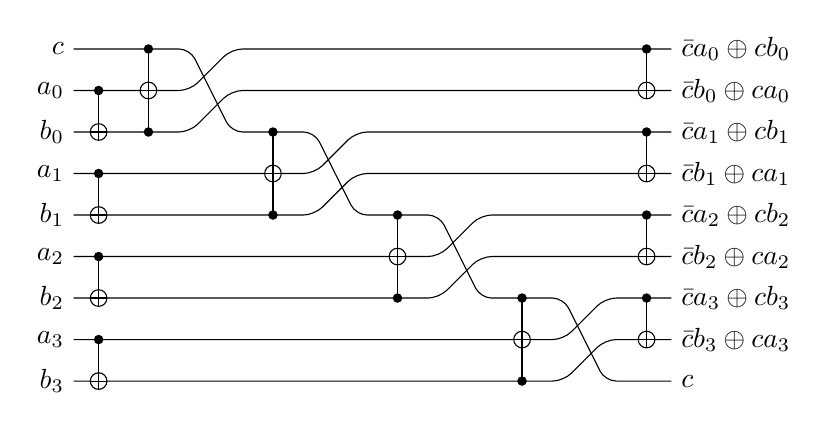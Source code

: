 \begin{tikzpicture}[scale=1.0,x=1pt,y=1pt]
\filldraw[color=white] (0.0, -7.5) rectangle (216.0, 127.5);
% Drawing wires
% Line 1: c W c c
\draw[color=black,rounded corners=4.0pt] (0.0,120.0) -- (42.0,120.0) -- (49.5,105.0);
\draw[color=black,rounded corners=4.0pt] (49.5,105.0) -- (57.0,90.0) -- (87.0,90.0) -- (94.5,75.0);
\draw[color=black,rounded corners=4.0pt] (94.5,75.0) -- (102.0,60.0) -- (132.0,60.0) -- (139.5,45.0);
\draw[color=black,rounded corners=4.0pt] (139.5,45.0) -- (147.0,30.0) -- (177.0,30.0) -- (184.5,15.0);
\draw[color=black,rounded corners=4.0pt] (184.5,15.0) -- (192.0,0.0) -- (216.0,0.0);
\draw[color=black] (0.0,120.0) node[left] {$c$};
% Line 4: a1 W a_1 {\bar c a_1 \oplus c b_1}
\draw[color=black,rounded corners=4.0pt] (0.0,75.0) -- (87.0,75.0) -- (94.5,82.5);
\draw[color=black,rounded corners=4.0pt] (94.5,82.5) -- (102.0,90.0) -- (216.0,90.0);
\draw[color=black] (0.0,75.0) node[left] {$a_1$};
% Line 2: a0 W a_0 {\bar c a_0 \oplus c b_0}
\draw[color=black,rounded corners=4.0pt] (0.0,105.0) -- (42.0,105.0) -- (49.5,112.5);
\draw[color=black,rounded corners=4.0pt] (49.5,112.5) -- (57.0,120.0) -- (216.0,120.0);
\draw[color=black] (0.0,105.0) node[left] {$a_0$};
% Line 8: a3 W a_3 {\bar c a_3 \oplus c b_3}
\draw[color=black,rounded corners=4.0pt] (0.0,15.0) -- (177.0,15.0) -- (184.5,22.5);
\draw[color=black,rounded corners=4.0pt] (184.5,22.5) -- (192.0,30.0) -- (216.0,30.0);
\draw[color=black] (0.0,15.0) node[left] {$a_3$};
% Line 6: a2 W a_2 {\bar c a_2 \oplus c b_2}
\draw[color=black,rounded corners=4.0pt] (0.0,45.0) -- (132.0,45.0) -- (139.5,52.5);
\draw[color=black,rounded corners=4.0pt] (139.5,52.5) -- (147.0,60.0) -- (216.0,60.0);
\draw[color=black] (0.0,45.0) node[left] {$a_2$};
% Line 3: b0 W b_0 {\bar c b_0 \oplus c a_0}
\draw[color=black,rounded corners=4.0pt] (0.0,90.0) -- (42.0,90.0) -- (49.5,97.5);
\draw[color=black,rounded corners=4.0pt] (49.5,97.5) -- (57.0,105.0) -- (216.0,105.0);
\draw[color=black] (0.0,90.0) node[left] {$b_0$};
% Line 5: b1 W b_1 {\bar c b_1 \oplus c a_1}
\draw[color=black,rounded corners=4.0pt] (0.0,60.0) -- (87.0,60.0) -- (94.5,67.5);
\draw[color=black,rounded corners=4.0pt] (94.5,67.5) -- (102.0,75.0) -- (216.0,75.0);
\draw[color=black] (0.0,60.0) node[left] {$b_1$};
% Line 7: b2 W b_2 {\bar c b_2 \oplus c a_2}
\draw[color=black,rounded corners=4.0pt] (0.0,30.0) -- (132.0,30.0) -- (139.5,37.5);
\draw[color=black,rounded corners=4.0pt] (139.5,37.5) -- (147.0,45.0) -- (216.0,45.0);
\draw[color=black] (0.0,30.0) node[left] {$b_2$};
% Line 9: b3 W b_3 {\bar c b_3 \oplus c a_3}
\draw[color=black,rounded corners=4.0pt] (0.0,0.0) -- (177.0,0.0) -- (184.5,7.5);
\draw[color=black,rounded corners=4.0pt] (184.5,7.5) -- (192.0,15.0) -- (216.0,15.0);
\draw[color=black] (0.0,0.0) node[left] {$b_3$};
% Done with wires; drawing gates
% Line 11: +b0 a0
\draw (9.0,105.0) -- (9.0,90.0);
\begin{scope}
\draw[fill=white] (9.0, 90.0) circle(3.0pt);
\clip (9.0, 90.0) circle(3.0pt);
\draw (6.0, 90.0) -- (12.0, 90.0);
\draw (9.0, 87.0) -- (9.0, 93.0);
\end{scope}
\filldraw (9.0, 105.0) circle(1.5pt);
\draw (207.0,120.0) -- (207.0,105.0);
\begin{scope}
\draw[fill=white] (207.0, 105.0) circle(3.0pt);
\clip (207.0, 105.0) circle(3.0pt);
\draw (204.0, 105.0) -- (210.0, 105.0);
\draw (207.0, 102.0) -- (207.0, 108.0);
\end{scope}
\filldraw (207.0, 120.0) circle(1.5pt);
% Line 12: +b1 a1
\draw (9.0,75.0) -- (9.0,60.0);
\begin{scope}
\draw[fill=white] (9.0, 60.0) circle(3.0pt);
\clip (9.0, 60.0) circle(3.0pt);
\draw (6.0, 60.0) -- (12.0, 60.0);
\draw (9.0, 57.0) -- (9.0, 63.0);
\end{scope}
\filldraw (9.0, 75.0) circle(1.5pt);
\draw (207.0,90.0) -- (207.0,75.0);
\begin{scope}
\draw[fill=white] (207.0, 75.0) circle(3.0pt);
\clip (207.0, 75.0) circle(3.0pt);
\draw (204.0, 75.0) -- (210.0, 75.0);
\draw (207.0, 72.0) -- (207.0, 78.0);
\end{scope}
\filldraw (207.0, 90.0) circle(1.5pt);
% Line 13: +b2 a2
\draw (9.0,45.0) -- (9.0,30.0);
\begin{scope}
\draw[fill=white] (9.0, 30.0) circle(3.0pt);
\clip (9.0, 30.0) circle(3.0pt);
\draw (6.0, 30.0) -- (12.0, 30.0);
\draw (9.0, 27.0) -- (9.0, 33.0);
\end{scope}
\filldraw (9.0, 45.0) circle(1.5pt);
\draw (207.0,60.0) -- (207.0,45.0);
\begin{scope}
\draw[fill=white] (207.0, 45.0) circle(3.0pt);
\clip (207.0, 45.0) circle(3.0pt);
\draw (204.0, 45.0) -- (210.0, 45.0);
\draw (207.0, 42.0) -- (207.0, 48.0);
\end{scope}
\filldraw (207.0, 60.0) circle(1.5pt);
% Line 14: +b3 a3
\draw (9.0,15.0) -- (9.0,0.0);
\begin{scope}
\draw[fill=white] (9.0, 0.0) circle(3.0pt);
\clip (9.0, 0.0) circle(3.0pt);
\draw (6.0, 0.0) -- (12.0, 0.0);
\draw (9.0, -3.0) -- (9.0, 3.0);
\end{scope}
\filldraw (9.0, 15.0) circle(1.5pt);
\draw (207.0,30.0) -- (207.0,15.0);
\begin{scope}
\draw[fill=white] (207.0, 15.0) circle(3.0pt);
\clip (207.0, 15.0) circle(3.0pt);
\draw (204.0, 15.0) -- (210.0, 15.0);
\draw (207.0, 12.0) -- (207.0, 18.0);
\end{scope}
\filldraw (207.0, 30.0) circle(1.5pt);
% Line 16: +a0 b0 c
\draw (27.0,120.0) -- (27.0,90.0);
\begin{scope}
\draw[fill=white] (27.0, 105.0) circle(3.0pt);
\clip (27.0, 105.0) circle(3.0pt);
\draw (24.0, 105.0) -- (30.0, 105.0);
\draw (27.0, 102.0) -- (27.0, 108.0);
\end{scope}
\filldraw (27.0, 90.0) circle(1.5pt);
\filldraw (27.0, 120.0) circle(1.5pt);
% Line 17: a0 b0 c PERMUTE
% Line 18: +a1 b1 c
\draw (72.0,90.0) -- (72.0,60.0);
\begin{scope}
\draw[fill=white] (72.0, 75.0) circle(3.0pt);
\clip (72.0, 75.0) circle(3.0pt);
\draw (69.0, 75.0) -- (75.0, 75.0);
\draw (72.0, 72.0) -- (72.0, 78.0);
\end{scope}
\filldraw (72.0, 60.0) circle(1.5pt);
\filldraw (72.0, 90.0) circle(1.5pt);
% Line 19: a1 b1 c PERMUTE
% Line 20: +a2 b2 c
\draw (117.0,60.0) -- (117.0,30.0);
\begin{scope}
\draw[fill=white] (117.0, 45.0) circle(3.0pt);
\clip (117.0, 45.0) circle(3.0pt);
\draw (114.0, 45.0) -- (120.0, 45.0);
\draw (117.0, 42.0) -- (117.0, 48.0);
\end{scope}
\filldraw (117.0, 30.0) circle(1.5pt);
\filldraw (117.0, 60.0) circle(1.5pt);
% Line 21: a2 b2 c PERMUTE
% Line 22: +a3 b3 c
\draw (162.0,30.0) -- (162.0,0.0);
\begin{scope}
\draw[fill=white] (162.0, 15.0) circle(3.0pt);
\clip (162.0, 15.0) circle(3.0pt);
\draw (159.0, 15.0) -- (165.0, 15.0);
\draw (162.0, 12.0) -- (162.0, 18.0);
\end{scope}
\filldraw (162.0, 0.0) circle(1.5pt);
\filldraw (162.0, 30.0) circle(1.5pt);
% Line 23: a3 b3 c PERMUTE
% Done with gates; drawing ending labels
\draw[color=black] (216.0,0.0) node[right] {$c$};
\draw[color=black] (216.0,90.0) node[right] {${\bar c a_1 \oplus c b_1}$};
\draw[color=black] (216.0,120.0) node[right] {${\bar c a_0 \oplus c b_0}$};
\draw[color=black] (216.0,30.0) node[right] {${\bar c a_3 \oplus c b_3}$};
\draw[color=black] (216.0,60.0) node[right] {${\bar c a_2 \oplus c b_2}$};
\draw[color=black] (216.0,105.0) node[right] {${\bar c b_0 \oplus c a_0}$};
\draw[color=black] (216.0,75.0) node[right] {${\bar c b_1 \oplus c a_1}$};
\draw[color=black] (216.0,45.0) node[right] {${\bar c b_2 \oplus c a_2}$};
\draw[color=black] (216.0,15.0) node[right] {${\bar c b_3 \oplus c a_3}$};
% Done with ending labels; drawing cut lines and comments
% Done with comments
\end{tikzpicture}
